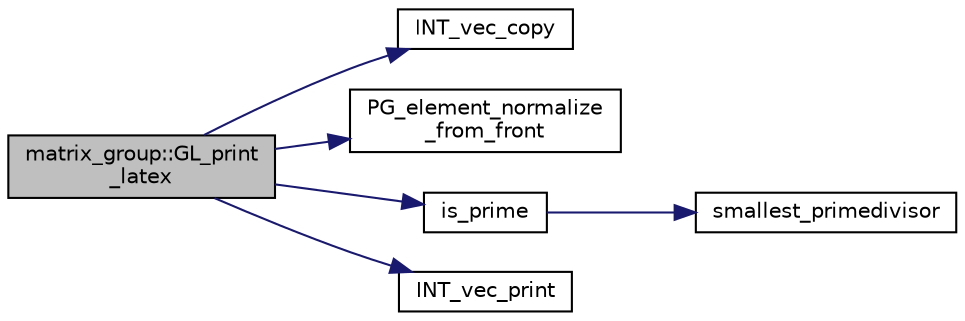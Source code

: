 digraph "matrix_group::GL_print_latex"
{
  edge [fontname="Helvetica",fontsize="10",labelfontname="Helvetica",labelfontsize="10"];
  node [fontname="Helvetica",fontsize="10",shape=record];
  rankdir="LR";
  Node1823 [label="matrix_group::GL_print\l_latex",height=0.2,width=0.4,color="black", fillcolor="grey75", style="filled", fontcolor="black"];
  Node1823 -> Node1824 [color="midnightblue",fontsize="10",style="solid",fontname="Helvetica"];
  Node1824 [label="INT_vec_copy",height=0.2,width=0.4,color="black", fillcolor="white", style="filled",URL="$df/dbf/sajeeb_8_c.html#ac2d875e27e009af6ec04d17254d11075"];
  Node1823 -> Node1825 [color="midnightblue",fontsize="10",style="solid",fontname="Helvetica"];
  Node1825 [label="PG_element_normalize\l_from_front",height=0.2,width=0.4,color="black", fillcolor="white", style="filled",URL="$d4/d67/geometry_8h.html#af675caf5f9975573455c8d93cb56bf95"];
  Node1823 -> Node1826 [color="midnightblue",fontsize="10",style="solid",fontname="Helvetica"];
  Node1826 [label="is_prime",height=0.2,width=0.4,color="black", fillcolor="white", style="filled",URL="$de/dc5/algebra__and__number__theory_8h.html#ac98a0478ba82b9568613df1c8df7e3b8"];
  Node1826 -> Node1827 [color="midnightblue",fontsize="10",style="solid",fontname="Helvetica"];
  Node1827 [label="smallest_primedivisor",height=0.2,width=0.4,color="black", fillcolor="white", style="filled",URL="$df/dda/number__theory_8_c.html#a89238384b70e5f0f19ac179ca88d468d"];
  Node1823 -> Node1828 [color="midnightblue",fontsize="10",style="solid",fontname="Helvetica"];
  Node1828 [label="INT_vec_print",height=0.2,width=0.4,color="black", fillcolor="white", style="filled",URL="$df/dbf/sajeeb_8_c.html#a79a5901af0b47dd0d694109543c027fe"];
}
